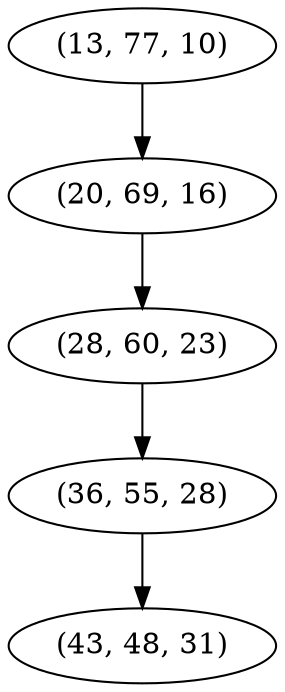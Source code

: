 digraph tree {
    "(13, 77, 10)";
    "(20, 69, 16)";
    "(28, 60, 23)";
    "(36, 55, 28)";
    "(43, 48, 31)";
    "(13, 77, 10)" -> "(20, 69, 16)";
    "(20, 69, 16)" -> "(28, 60, 23)";
    "(28, 60, 23)" -> "(36, 55, 28)";
    "(36, 55, 28)" -> "(43, 48, 31)";
}
